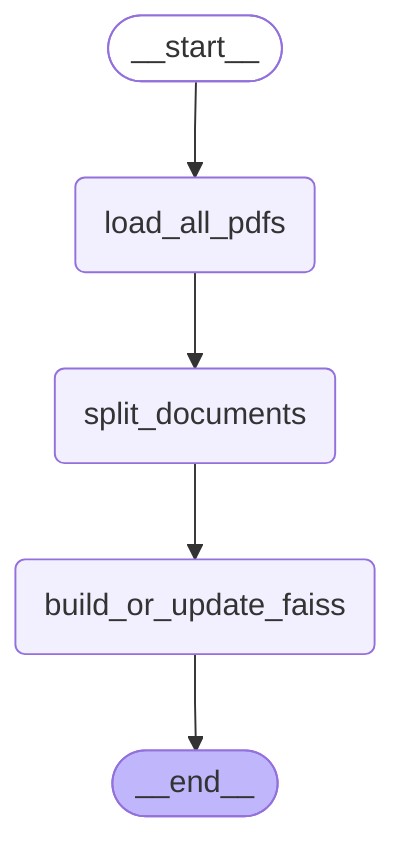---
config:
  flowchart:
    curve: linear
---
graph TD;
	__start__([<p>__start__</p>]):::first
	load_all_pdfs(load_all_pdfs)
	split_documents(split_documents)
	build_or_update_faiss(build_or_update_faiss)
	__end__([<p>__end__</p>]):::last
	__start__ --> load_all_pdfs;
	load_all_pdfs --> split_documents;
	split_documents --> build_or_update_faiss;
	build_or_update_faiss --> __end__;
	classDef default fill:#f2f0ff,line-height:1.2
	classDef first fill-opacity:0
	classDef last fill:#bfb6fc